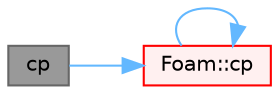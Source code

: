 digraph "cp"
{
 // LATEX_PDF_SIZE
  bgcolor="transparent";
  edge [fontname=Helvetica,fontsize=10,labelfontname=Helvetica,labelfontsize=10];
  node [fontname=Helvetica,fontsize=10,shape=box,height=0.2,width=0.4];
  rankdir="LR";
  Node1 [id="Node000001",label="cp",height=0.2,width=0.4,color="gray40", fillcolor="grey60", style="filled", fontcolor="black",tooltip=" "];
  Node1 -> Node2 [id="edge1_Node000001_Node000002",color="steelblue1",style="solid",tooltip=" "];
  Node2 [id="Node000002",label="Foam::cp",height=0.2,width=0.4,color="red", fillcolor="#FFF0F0", style="filled",URL="$namespaceFoam.html#ac22ddb37d935145dfa63db97fb684ab2",tooltip=" "];
  Node2 -> Node2 [id="edge2_Node000002_Node000002",color="steelblue1",style="solid",tooltip=" "];
}
